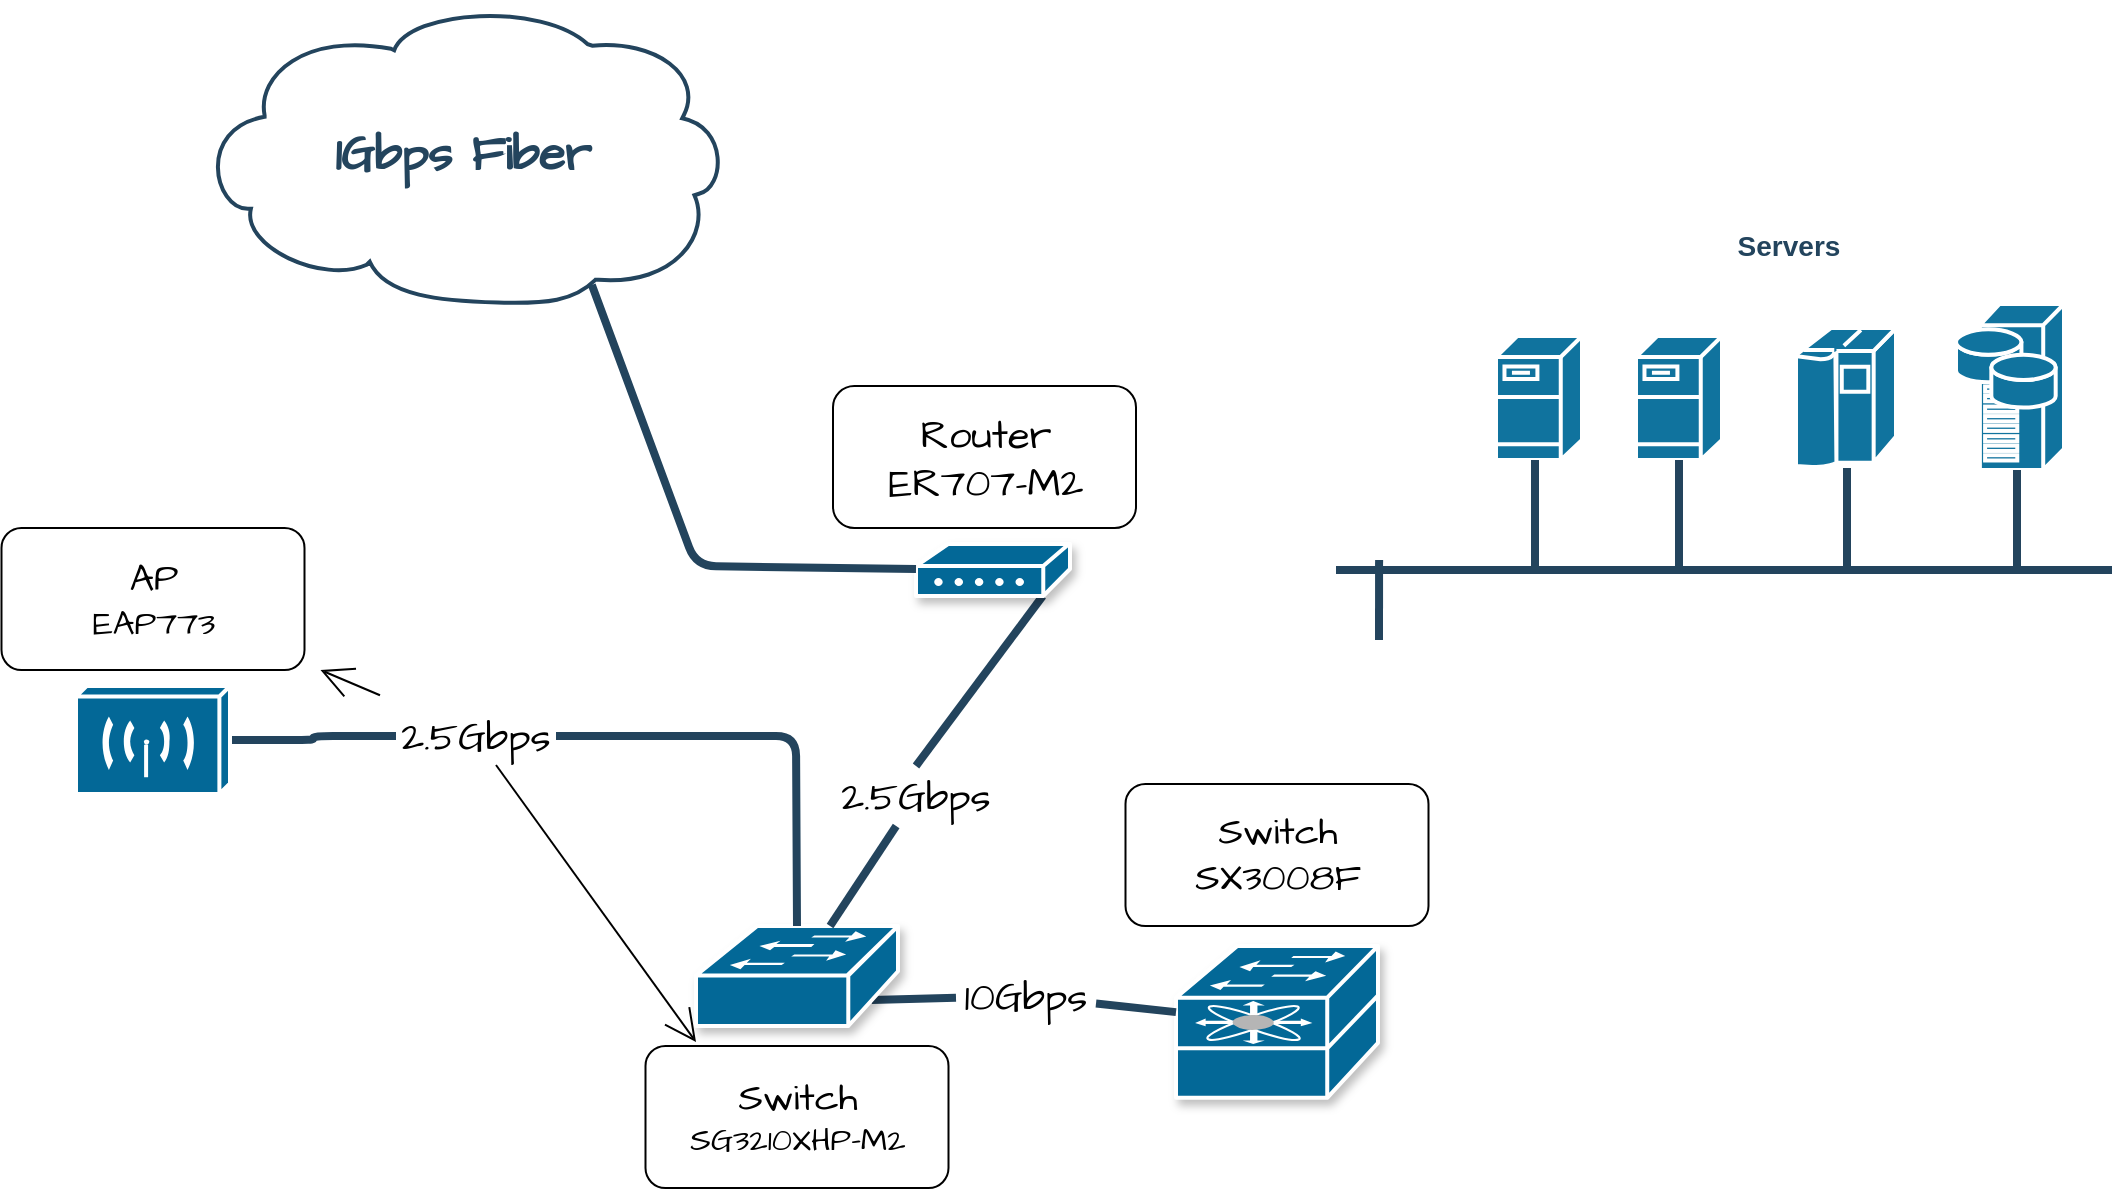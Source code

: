 <mxfile version="26.2.4">
  <diagram id="6a731a19-8d31-9384-78a2-239565b7b9f0" name="Page-1">
    <mxGraphModel dx="1635" dy="1643" grid="1" gridSize="10" guides="1" tooltips="1" connect="1" arrows="1" fold="0" page="1" pageScale="1" pageWidth="1169" pageHeight="827" background="none" math="0" shadow="0">
      <root>
        <mxCell id="0" />
        <mxCell id="1" parent="0" />
        <mxCell id="2103" value="" style="shape=mxgraph.cisco.servers.fileserver;html=1;dashed=0;fillColor=#10739E;strokeColor=#ffffff;strokeWidth=2;verticalLabelPosition=bottom;verticalAlign=top;fontFamily=Helvetica;fontSize=36;fontColor=#FFB366" parent="1" vertex="1">
          <mxGeometry x="1310" y="55" width="43" height="62" as="geometry" />
        </mxCell>
        <mxCell id="2104" value="" style="shape=mxgraph.cisco.servers.fileserver;html=1;dashed=0;fillColor=#10739E;strokeColor=#ffffff;strokeWidth=2;verticalLabelPosition=bottom;verticalAlign=top;fontFamily=Helvetica;fontSize=36;fontColor=#FFB366" parent="1" vertex="1">
          <mxGeometry x="1380" y="55" width="43" height="62" as="geometry" />
        </mxCell>
        <mxCell id="2105" value="" style="shape=mxgraph.cisco.computers_and_peripherals.ibm_mainframe;html=1;dashed=0;fillColor=#10739E;strokeColor=#ffffff;strokeWidth=2;verticalLabelPosition=bottom;verticalAlign=top;fontFamily=Helvetica;fontSize=36;fontColor=#FFB366" parent="1" vertex="1">
          <mxGeometry x="1460" y="51" width="50" height="70" as="geometry" />
        </mxCell>
        <mxCell id="2106" value="" style="shape=mxgraph.cisco.servers.storage_server;html=1;dashed=0;fillColor=#10739E;strokeColor=#ffffff;strokeWidth=2;verticalLabelPosition=bottom;verticalAlign=top;fontFamily=Helvetica;fontSize=36;fontColor=#FFB366" parent="1" vertex="1">
          <mxGeometry x="1540" y="39" width="54" height="83" as="geometry" />
        </mxCell>
        <mxCell id="2109" value="&lt;div&gt;&lt;font data-font-src=&quot;https://fonts.googleapis.com/css?family=Architects+Daughter&quot; face=&quot;Architects Daughter&quot;&gt;1Gbps Fiber&lt;/font&gt;&lt;/div&gt;" style="shape=mxgraph.cisco.storage.cloud;html=1;dashed=0;strokeColor=#23445D;fillColor=#ffffff;strokeWidth=2;fontFamily=Helvetica;fontSize=24;fontColor=#23445D;align=center;fontStyle=1" parent="1" vertex="1">
          <mxGeometry x="660" y="-112" width="266" height="151" as="geometry" />
        </mxCell>
        <mxCell id="2153" value="" style="line;html=1;strokeColor=#23445D;" parent="1" vertex="1">
          <mxGeometry x="1230" y="167" width="388" height="10" as="geometry" />
        </mxCell>
        <mxCell id="2164" value="" style="edgeStyle=elbowEdgeStyle;elbow=horizontal;endArrow=none;html=1;strokeColor=#23445D;endFill=0;strokeWidth=4;rounded=1" parent="1" source="2103" edge="1">
          <mxGeometry width="100" height="100" relative="1" as="geometry">
            <mxPoint x="1329" y="128" as="sourcePoint" />
            <mxPoint x="1329.278" y="170.083" as="targetPoint" />
          </mxGeometry>
        </mxCell>
        <mxCell id="2165" value="" style="edgeStyle=elbowEdgeStyle;elbow=horizontal;endArrow=none;html=1;strokeColor=#23445D;endFill=0;strokeWidth=4;rounded=1" parent="1" source="2104" edge="1">
          <mxGeometry width="100" height="100" relative="1" as="geometry">
            <mxPoint x="1401" y="128.0" as="sourcePoint" />
            <mxPoint x="1401.278" y="170.083" as="targetPoint" />
          </mxGeometry>
        </mxCell>
        <mxCell id="2166" value="" style="edgeStyle=elbowEdgeStyle;elbow=horizontal;endArrow=none;html=1;strokeColor=#23445D;endFill=0;strokeWidth=4;rounded=1" parent="1" source="2105" edge="1">
          <mxGeometry width="100" height="100" relative="1" as="geometry">
            <mxPoint x="1485" y="128.0" as="sourcePoint" />
            <mxPoint x="1485.278" y="170.083" as="targetPoint" />
          </mxGeometry>
        </mxCell>
        <mxCell id="2167" value="" style="edgeStyle=elbowEdgeStyle;elbow=horizontal;endArrow=none;html=1;strokeColor=#23445D;endFill=0;strokeWidth=4;rounded=1" parent="1" source="2106" edge="1">
          <mxGeometry width="100" height="100" relative="1" as="geometry">
            <mxPoint x="1570" y="128.0" as="sourcePoint" />
            <mxPoint x="1570.278" y="170.083" as="targetPoint" />
          </mxGeometry>
        </mxCell>
        <mxCell id="2168" value="" style="edgeStyle=elbowEdgeStyle;elbow=horizontal;endArrow=none;html=1;strokeColor=#23445D;endFill=0;strokeWidth=4;rounded=1" parent="1" edge="1">
          <mxGeometry width="100" height="100" relative="1" as="geometry">
            <mxPoint x="1251.55" y="167" as="sourcePoint" />
            <mxPoint x="1251.005" y="207" as="targetPoint" />
          </mxGeometry>
        </mxCell>
        <mxCell id="2169" value="" style="edgeStyle=elbowEdgeStyle;elbow=horizontal;endArrow=none;html=1;strokeColor=#23445D;endFill=0;strokeWidth=4;rounded=1;entryX=1;entryY=0.5;entryDx=0;entryDy=0;entryPerimeter=0;exitX=0;exitY=0.5;exitDx=0;exitDy=0;" parent="1" edge="1" target="ZhFbryE1ptQTZO-xs4pi-2242" source="ZhFbryE1ptQTZO-xs4pi-2244">
          <mxGeometry width="100" height="100" relative="1" as="geometry">
            <mxPoint x="760" y="257" as="sourcePoint" />
            <mxPoint x="1244.278" y="345.083" as="targetPoint" />
            <Array as="points" />
          </mxGeometry>
        </mxCell>
        <mxCell id="2170" value="" style="elbow=horizontal;endArrow=none;html=1;strokeColor=#23445D;endFill=0;strokeWidth=4;rounded=1;exitX=0.5;exitY=0;exitDx=0;exitDy=0;exitPerimeter=0;" parent="1" edge="1" source="ZhFbryE1ptQTZO-xs4pi-2239">
          <mxGeometry width="100" height="100" relative="1" as="geometry">
            <mxPoint x="1207.831" y="252" as="sourcePoint" />
            <mxPoint x="1083.359" y="185" as="targetPoint" />
            <Array as="points">
              <mxPoint x="1020" y="270" />
            </Array>
          </mxGeometry>
        </mxCell>
        <mxCell id="2171" value="" style="elbow=horizontal;endArrow=none;html=1;strokeColor=#23445D;endFill=0;strokeWidth=4;rounded=1;entryX=0.87;entryY=0.74;entryDx=0;entryDy=0;entryPerimeter=0;" parent="1" edge="1" target="ZhFbryE1ptQTZO-xs4pi-2235" source="ZhFbryE1ptQTZO-xs4pi-2236">
          <mxGeometry width="100" height="100" relative="1" as="geometry">
            <mxPoint x="1142.33" y="285.998" as="sourcePoint" />
            <mxPoint x="1010" y="359.18" as="targetPoint" />
          </mxGeometry>
        </mxCell>
        <mxCell id="2227" value="&lt;div&gt;&lt;font color=&quot;#23445d&quot;&gt;Servers&lt;/font&gt;&lt;/div&gt;" style="rounded=1;whiteSpace=wrap;html=1;strokeColor=none;fillColor=none;fontSize=14;fontColor=#742B21;align=center;fontStyle=1" parent="1" vertex="1">
          <mxGeometry x="1385" width="143" height="19" as="geometry" />
        </mxCell>
        <mxCell id="ZhFbryE1ptQTZO-xs4pi-2227" value="" style="shape=mxgraph.cisco.modems_and_phones.modem;sketch=0;html=1;pointerEvents=1;dashed=0;fillColor=#036897;strokeColor=#ffffff;strokeWidth=2;verticalLabelPosition=bottom;verticalAlign=top;align=center;outlineConnect=0;fontFamily=Architects Daughter;fontSource=https%3A%2F%2Ffonts.googleapis.com%2Fcss%3Ffamily%3DArchitects%2BDaughter;shadow=1;" vertex="1" parent="1">
          <mxGeometry x="1020" y="159" width="77" height="26" as="geometry" />
        </mxCell>
        <mxCell id="ZhFbryE1ptQTZO-xs4pi-2229" value="&lt;div&gt;&lt;font style=&quot;font-size: 20px;&quot;&gt;Router&lt;/font&gt;&lt;/div&gt;&lt;div&gt;&lt;font style=&quot;font-size: 20px;&quot;&gt;ER707-M2&lt;/font&gt;&lt;/div&gt;" style="rounded=1;whiteSpace=wrap;html=1;fontFamily=Architects Daughter;fontSource=https%3A%2F%2Ffonts.googleapis.com%2Fcss%3Ffamily%3DArchitects%2BDaughter;" vertex="1" parent="1">
          <mxGeometry x="978.5" y="80" width="151.5" height="71" as="geometry" />
        </mxCell>
        <mxCell id="ZhFbryE1ptQTZO-xs4pi-2232" value="" style="elbow=horizontal;endArrow=none;html=1;strokeColor=#23445D;endFill=0;strokeWidth=4;rounded=1;entryX=0.744;entryY=0.937;entryDx=0;entryDy=0;entryPerimeter=0;" edge="1" parent="1" source="ZhFbryE1ptQTZO-xs4pi-2227" target="2109">
          <mxGeometry width="100" height="100" relative="1" as="geometry">
            <mxPoint x="1042" y="173.168" as="sourcePoint" />
            <mxPoint x="950" y="170" as="targetPoint" />
            <Array as="points">
              <mxPoint x="910" y="170" />
            </Array>
          </mxGeometry>
        </mxCell>
        <mxCell id="ZhFbryE1ptQTZO-xs4pi-2233" value="" style="shape=mxgraph.cisco.switches.fibre_channel_fabric_switch;html=1;pointerEvents=1;dashed=0;fillColor=#036897;strokeColor=#ffffff;strokeWidth=2;verticalLabelPosition=bottom;verticalAlign=top;align=center;outlineConnect=0;fontFamily=Architects Daughter;fontSource=https%3A%2F%2Ffonts.googleapis.com%2Fcss%3Ffamily%3DArchitects%2BDaughter;shadow=1;" vertex="1" parent="1">
          <mxGeometry x="1150" y="360" width="101" height="77" as="geometry" />
        </mxCell>
        <mxCell id="ZhFbryE1ptQTZO-xs4pi-2234" value="&lt;div&gt;&lt;font style=&quot;font-size: 19px;&quot;&gt;Switch&lt;/font&gt;&lt;/div&gt;&lt;div&gt;&lt;font style=&quot;font-size: 19px;&quot;&gt;SX3008F&lt;/font&gt;&lt;/div&gt;" style="rounded=1;whiteSpace=wrap;html=1;fontFamily=Architects Daughter;fontSource=https%3A%2F%2Ffonts.googleapis.com%2Fcss%3Ffamily%3DArchitects%2BDaughter;arcSize=14;" vertex="1" parent="1">
          <mxGeometry x="1124.75" y="279" width="151.5" height="71" as="geometry" />
        </mxCell>
        <mxCell id="ZhFbryE1ptQTZO-xs4pi-2235" value="" style="shape=mxgraph.cisco.switches.workgroup_switch;sketch=0;html=1;pointerEvents=1;dashed=0;fillColor=#036897;strokeColor=#ffffff;strokeWidth=2;verticalLabelPosition=bottom;verticalAlign=top;align=center;outlineConnect=0;fontFamily=Architects Daughter;fontSource=https%3A%2F%2Ffonts.googleapis.com%2Fcss%3Ffamily%3DArchitects%2BDaughter;shadow=1;" vertex="1" parent="1">
          <mxGeometry x="910" y="350" width="101" height="50" as="geometry" />
        </mxCell>
        <mxCell id="ZhFbryE1ptQTZO-xs4pi-2237" value="" style="elbow=horizontal;endArrow=none;html=1;strokeColor=#23445D;endFill=0;strokeWidth=4;rounded=1" edge="1" parent="1" source="ZhFbryE1ptQTZO-xs4pi-2233" target="ZhFbryE1ptQTZO-xs4pi-2236">
          <mxGeometry width="100" height="100" relative="1" as="geometry">
            <mxPoint x="1150" y="388" as="sourcePoint" />
            <mxPoint x="1010" y="359.18" as="targetPoint" />
          </mxGeometry>
        </mxCell>
        <mxCell id="ZhFbryE1ptQTZO-xs4pi-2236" value="&lt;div&gt;10Gbps&lt;/div&gt;" style="text;strokeColor=none;fillColor=none;html=1;align=center;verticalAlign=middle;whiteSpace=wrap;rounded=0;fontSize=20;fontFamily=Architects Daughter;fontSource=https%3A%2F%2Ffonts.googleapis.com%2Fcss%3Ffamily%3DArchitects%2BDaughter;" vertex="1" parent="1">
          <mxGeometry x="1040" y="370" width="70" height="30" as="geometry" />
        </mxCell>
        <mxCell id="ZhFbryE1ptQTZO-xs4pi-2240" value="" style="elbow=horizontal;endArrow=none;html=1;strokeColor=#23445D;endFill=0;strokeWidth=4;rounded=1;" edge="1" parent="1" source="ZhFbryE1ptQTZO-xs4pi-2235" target="ZhFbryE1ptQTZO-xs4pi-2239">
          <mxGeometry width="100" height="100" relative="1" as="geometry">
            <mxPoint x="961" y="350" as="sourcePoint" />
            <mxPoint x="1083" y="185" as="targetPoint" />
            <Array as="points" />
          </mxGeometry>
        </mxCell>
        <mxCell id="ZhFbryE1ptQTZO-xs4pi-2239" value="2.5Gbps" style="text;strokeColor=none;fillColor=none;html=1;align=center;verticalAlign=middle;whiteSpace=wrap;rounded=0;fontSize=20;fontFamily=Architects Daughter;fontSource=https%3A%2F%2Ffonts.googleapis.com%2Fcss%3Ffamily%3DArchitects%2BDaughter;" vertex="1" parent="1">
          <mxGeometry x="990" y="270" width="60" height="30" as="geometry" />
        </mxCell>
        <mxCell id="ZhFbryE1ptQTZO-xs4pi-2241" value="&lt;div&gt;&lt;font style=&quot;font-size: 19px;&quot;&gt;Switch&lt;/font&gt;&lt;/div&gt;&lt;div&gt;&lt;font style=&quot;font-size: 16px;&quot;&gt;SG3210XHP-M2&lt;/font&gt;&lt;/div&gt;" style="rounded=1;whiteSpace=wrap;html=1;fontFamily=Architects Daughter;fontSource=https%3A%2F%2Ffonts.googleapis.com%2Fcss%3Ffamily%3DArchitects%2BDaughter;arcSize=14;" vertex="1" parent="1">
          <mxGeometry x="884.75" y="410" width="151.5" height="71" as="geometry" />
        </mxCell>
        <mxCell id="ZhFbryE1ptQTZO-xs4pi-2242" value="" style="shape=mxgraph.cisco.wireless.wireless_transport;sketch=0;html=1;pointerEvents=1;dashed=0;fillColor=#036897;strokeColor=#ffffff;strokeWidth=2;verticalLabelPosition=bottom;verticalAlign=top;align=center;outlineConnect=0;fontFamily=Architects Daughter;fontSource=https%3A%2F%2Ffonts.googleapis.com%2Fcss%3Ffamily%3DArchitects%2BDaughter;" vertex="1" parent="1">
          <mxGeometry x="599.998" y="230.003" width="77" height="54" as="geometry" />
        </mxCell>
        <mxCell id="ZhFbryE1ptQTZO-xs4pi-2243" value="&lt;div&gt;&lt;font style=&quot;font-size: 19px;&quot;&gt;AP&lt;/font&gt;&lt;/div&gt;&lt;div&gt;&lt;font style=&quot;font-size: 17px;&quot;&gt;EAP773&lt;/font&gt;&lt;/div&gt;" style="rounded=1;whiteSpace=wrap;html=1;fontFamily=Architects Daughter;fontSource=https%3A%2F%2Ffonts.googleapis.com%2Fcss%3Ffamily%3DArchitects%2BDaughter;arcSize=14;" vertex="1" parent="1">
          <mxGeometry x="562.75" y="151" width="151.5" height="71" as="geometry" />
        </mxCell>
        <mxCell id="ZhFbryE1ptQTZO-xs4pi-2245" value="" style="edgeStyle=elbowEdgeStyle;elbow=horizontal;endArrow=none;html=1;strokeColor=#23445D;endFill=0;strokeWidth=4;rounded=1;exitX=0.5;exitY=0;exitDx=0;exitDy=0;exitPerimeter=0;entryX=1;entryY=0.5;entryDx=0;entryDy=0;entryPerimeter=0;" edge="1" parent="1" source="ZhFbryE1ptQTZO-xs4pi-2235" target="ZhFbryE1ptQTZO-xs4pi-2244">
          <mxGeometry width="100" height="100" relative="1" as="geometry">
            <mxPoint x="961" y="350" as="sourcePoint" />
            <mxPoint x="677" y="257" as="targetPoint" />
            <Array as="points">
              <mxPoint x="960" y="300" />
            </Array>
          </mxGeometry>
        </mxCell>
        <mxCell id="ZhFbryE1ptQTZO-xs4pi-2246" value="" style="edgeStyle=none;curved=1;rounded=0;orthogonalLoop=1;jettySize=auto;html=1;fontFamily=Architects Daughter;fontSource=https%3A%2F%2Ffonts.googleapis.com%2Fcss%3Ffamily%3DArchitects%2BDaughter;fontSize=16;startSize=14;endArrow=open;endSize=14;sourcePerimeterSpacing=8;targetPerimeterSpacing=8;exitX=0.625;exitY=0.983;exitDx=0;exitDy=0;exitPerimeter=0;" edge="1" parent="1" source="ZhFbryE1ptQTZO-xs4pi-2244">
          <mxGeometry relative="1" as="geometry">
            <mxPoint x="805.528" y="284" as="sourcePoint" />
            <mxPoint x="910.0" y="408" as="targetPoint" />
          </mxGeometry>
        </mxCell>
        <mxCell id="ZhFbryE1ptQTZO-xs4pi-2247" value="" style="edgeStyle=none;curved=1;rounded=0;orthogonalLoop=1;jettySize=auto;html=1;fontFamily=Architects Daughter;fontSource=https%3A%2F%2Ffonts.googleapis.com%2Fcss%3Ffamily%3DArchitects%2BDaughter;fontSize=16;startSize=14;endArrow=open;endSize=14;sourcePerimeterSpacing=8;targetPerimeterSpacing=8;" edge="1" parent="1" source="ZhFbryE1ptQTZO-xs4pi-2244" target="ZhFbryE1ptQTZO-xs4pi-2243">
          <mxGeometry relative="1" as="geometry" />
        </mxCell>
        <mxCell id="ZhFbryE1ptQTZO-xs4pi-2244" value="&lt;div&gt;2.5Gbps&lt;/div&gt;" style="text;strokeColor=none;fillColor=none;html=1;align=center;verticalAlign=middle;whiteSpace=wrap;rounded=0;fontSize=20;fontFamily=Architects Daughter;fontSource=https%3A%2F%2Ffonts.googleapis.com%2Fcss%3Ffamily%3DArchitects%2BDaughter;" vertex="1" parent="1">
          <mxGeometry x="760" y="240" width="80" height="30" as="geometry" />
        </mxCell>
      </root>
    </mxGraphModel>
  </diagram>
</mxfile>
